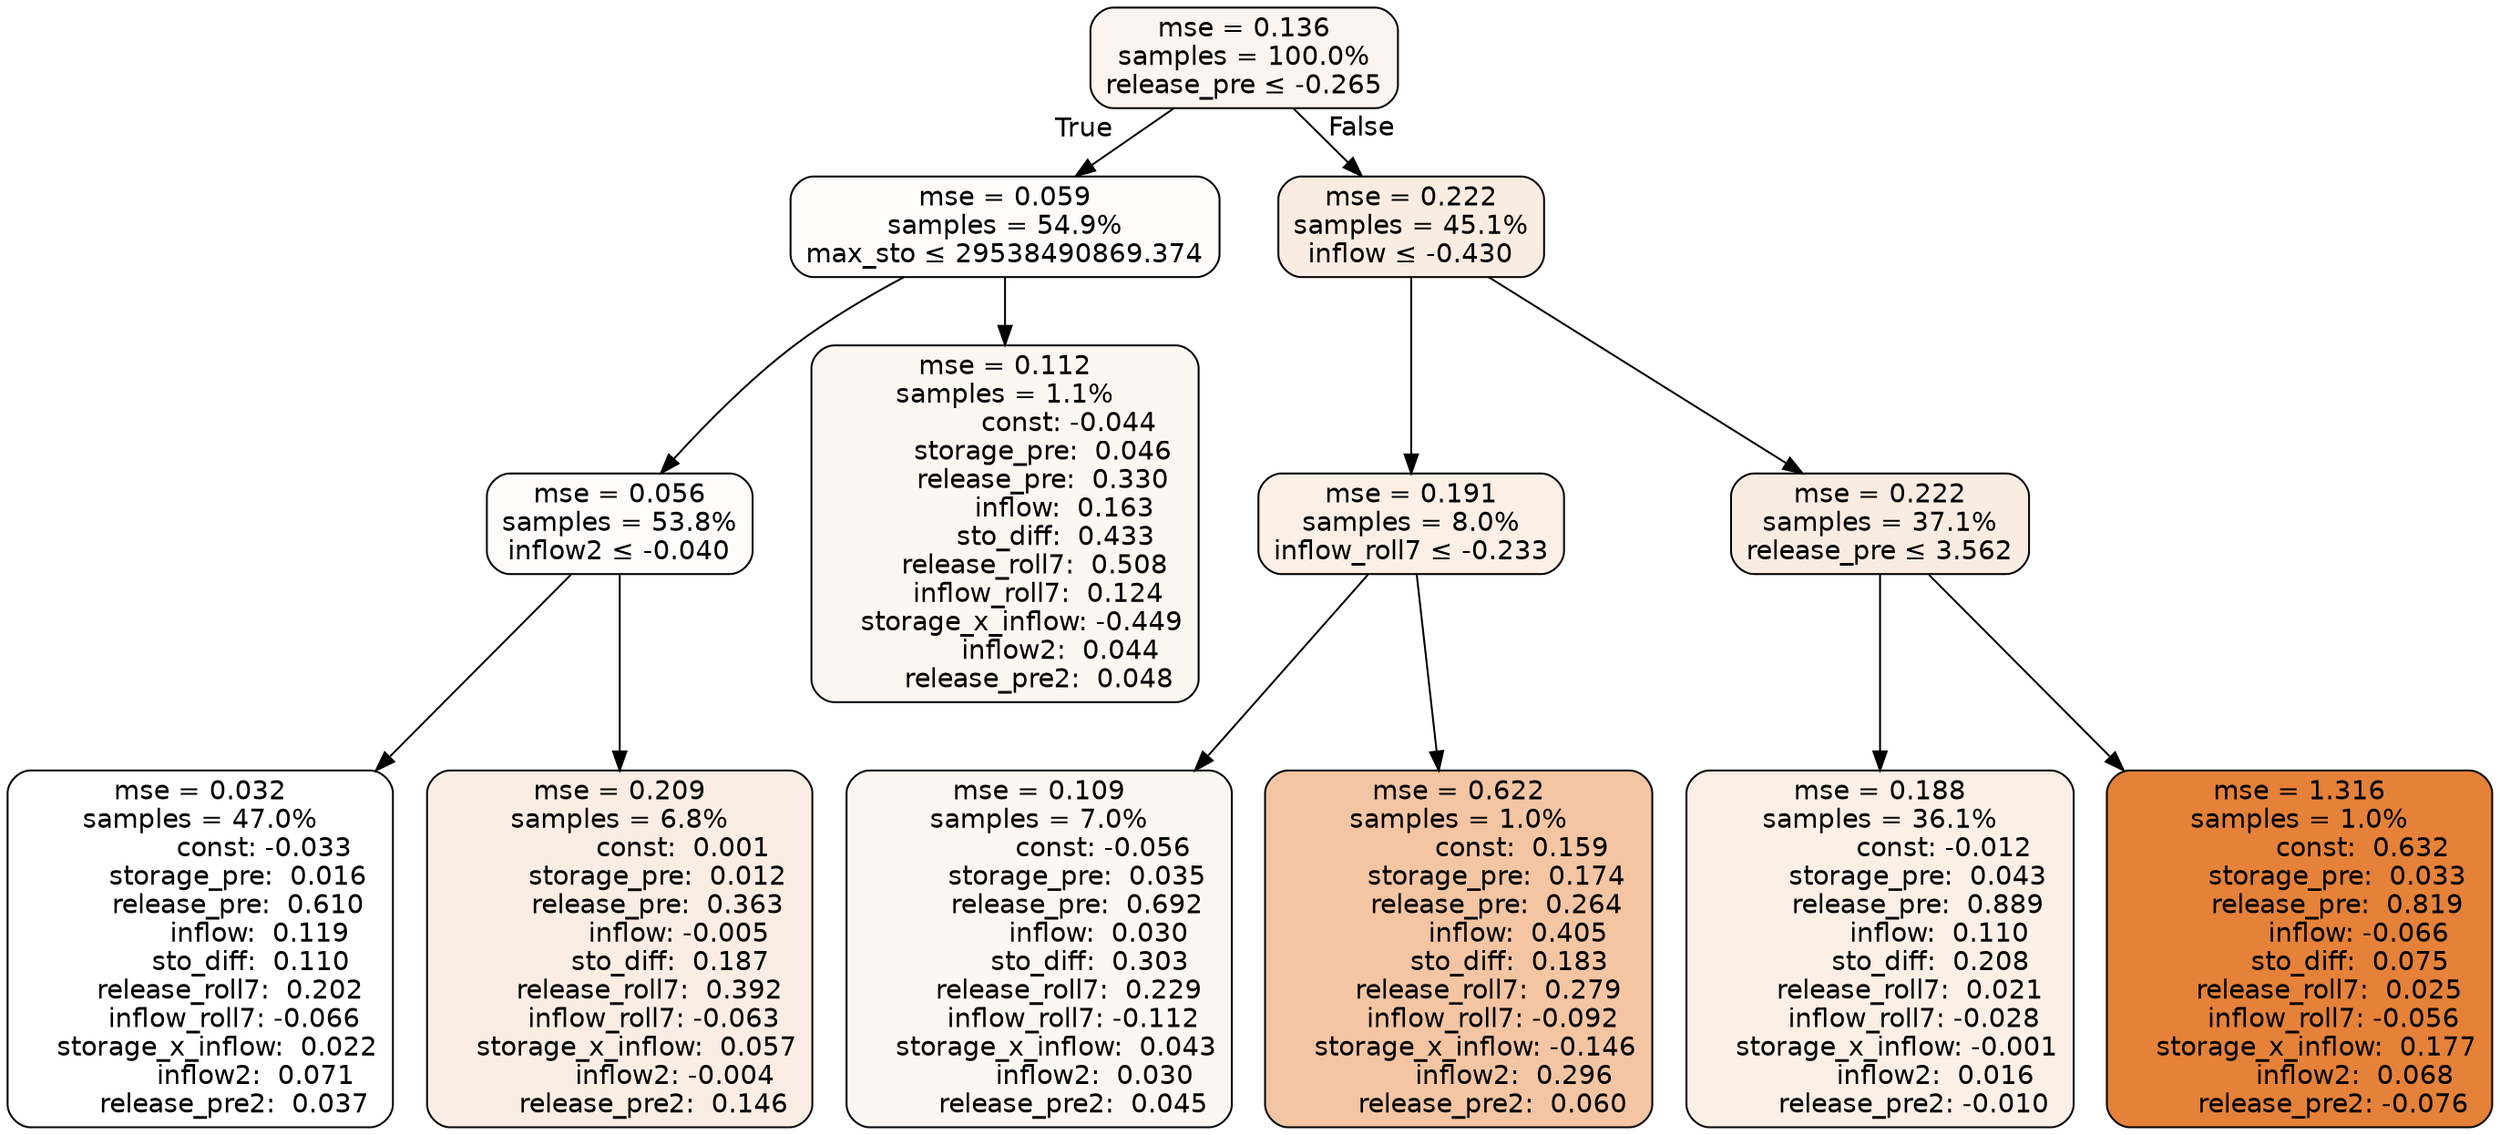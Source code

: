 digraph tree {
bgcolor="transparent"
node [shape=rectangle, style="filled, rounded", color="black", fontname=helvetica] ;
edge [fontname=helvetica] ;
	"0" [label="mse = 0.136
samples = 100.0%
release_pre &le; -0.265", fillcolor="#fcf4ee"]
	"1" [label="mse = 0.059
samples = 54.9%
max_sto &le; 29538490869.374", fillcolor="#fefcfa"]
	"2" [label="mse = 0.056
samples = 53.8%
inflow2 &le; -0.040", fillcolor="#fefcfb"]
	"3" [label="mse = 0.032
samples = 47.0%
               const: -0.033
         storage_pre:  0.016
         release_pre:  0.610
              inflow:  0.119
            sto_diff:  0.110
       release_roll7:  0.202
        inflow_roll7: -0.066
    storage_x_inflow:  0.022
             inflow2:  0.071
        release_pre2:  0.037", fillcolor="#ffffff"]
	"4" [label="mse = 0.209
samples = 6.8%
               const:  0.001
         storage_pre:  0.012
         release_pre:  0.363
              inflow: -0.005
            sto_diff:  0.187
       release_roll7:  0.392
        inflow_roll7: -0.063
    storage_x_inflow:  0.057
             inflow2: -0.004
        release_pre2:  0.146", fillcolor="#fbede3"]
	"5" [label="mse = 0.112
samples = 1.1%
               const: -0.044
         storage_pre:  0.046
         release_pre:  0.330
              inflow:  0.163
            sto_diff:  0.433
       release_roll7:  0.508
        inflow_roll7:  0.124
    storage_x_inflow: -0.449
             inflow2:  0.044
        release_pre2:  0.048", fillcolor="#fdf7f2"]
	"6" [label="mse = 0.222
samples = 45.1%
inflow &le; -0.430", fillcolor="#fbece1"]
	"7" [label="mse = 0.191
samples = 8.0%
inflow_roll7 &le; -0.233", fillcolor="#fbefe6"]
	"8" [label="mse = 0.109
samples = 7.0%
               const: -0.056
         storage_pre:  0.035
         release_pre:  0.692
              inflow:  0.030
            sto_diff:  0.303
       release_roll7:  0.229
        inflow_roll7: -0.112
    storage_x_inflow:  0.043
             inflow2:  0.030
        release_pre2:  0.045", fillcolor="#fdf7f3"]
	"9" [label="mse = 0.622
samples = 1.0%
               const:  0.159
         storage_pre:  0.174
         release_pre:  0.264
              inflow:  0.405
            sto_diff:  0.183
       release_roll7:  0.279
        inflow_roll7: -0.092
    storage_x_inflow: -0.146
             inflow2:  0.296
        release_pre2:  0.060", fillcolor="#f3c5a3"]
	"10" [label="mse = 0.222
samples = 37.1%
release_pre &le; 3.562", fillcolor="#fbece1"]
	"11" [label="mse = 0.188
samples = 36.1%
               const: -0.012
         storage_pre:  0.043
         release_pre:  0.889
              inflow:  0.110
            sto_diff:  0.208
       release_roll7:  0.021
        inflow_roll7: -0.028
    storage_x_inflow: -0.001
             inflow2:  0.016
        release_pre2: -0.010", fillcolor="#fbefe6"]
	"12" [label="mse = 1.316
samples = 1.0%
               const:  0.632
         storage_pre:  0.033
         release_pre:  0.819
              inflow: -0.066
            sto_diff:  0.075
       release_roll7:  0.025
        inflow_roll7: -0.056
    storage_x_inflow:  0.177
             inflow2:  0.068
        release_pre2: -0.076", fillcolor="#e58139"]

	"0" -> "1" [labeldistance=2.5, labelangle=45, headlabel="True"]
	"1" -> "2"
	"2" -> "3"
	"2" -> "4"
	"1" -> "5"
	"0" -> "6" [labeldistance=2.5, labelangle=-45, headlabel="False"]
	"6" -> "7"
	"7" -> "8"
	"7" -> "9"
	"6" -> "10"
	"10" -> "11"
	"10" -> "12"
}
